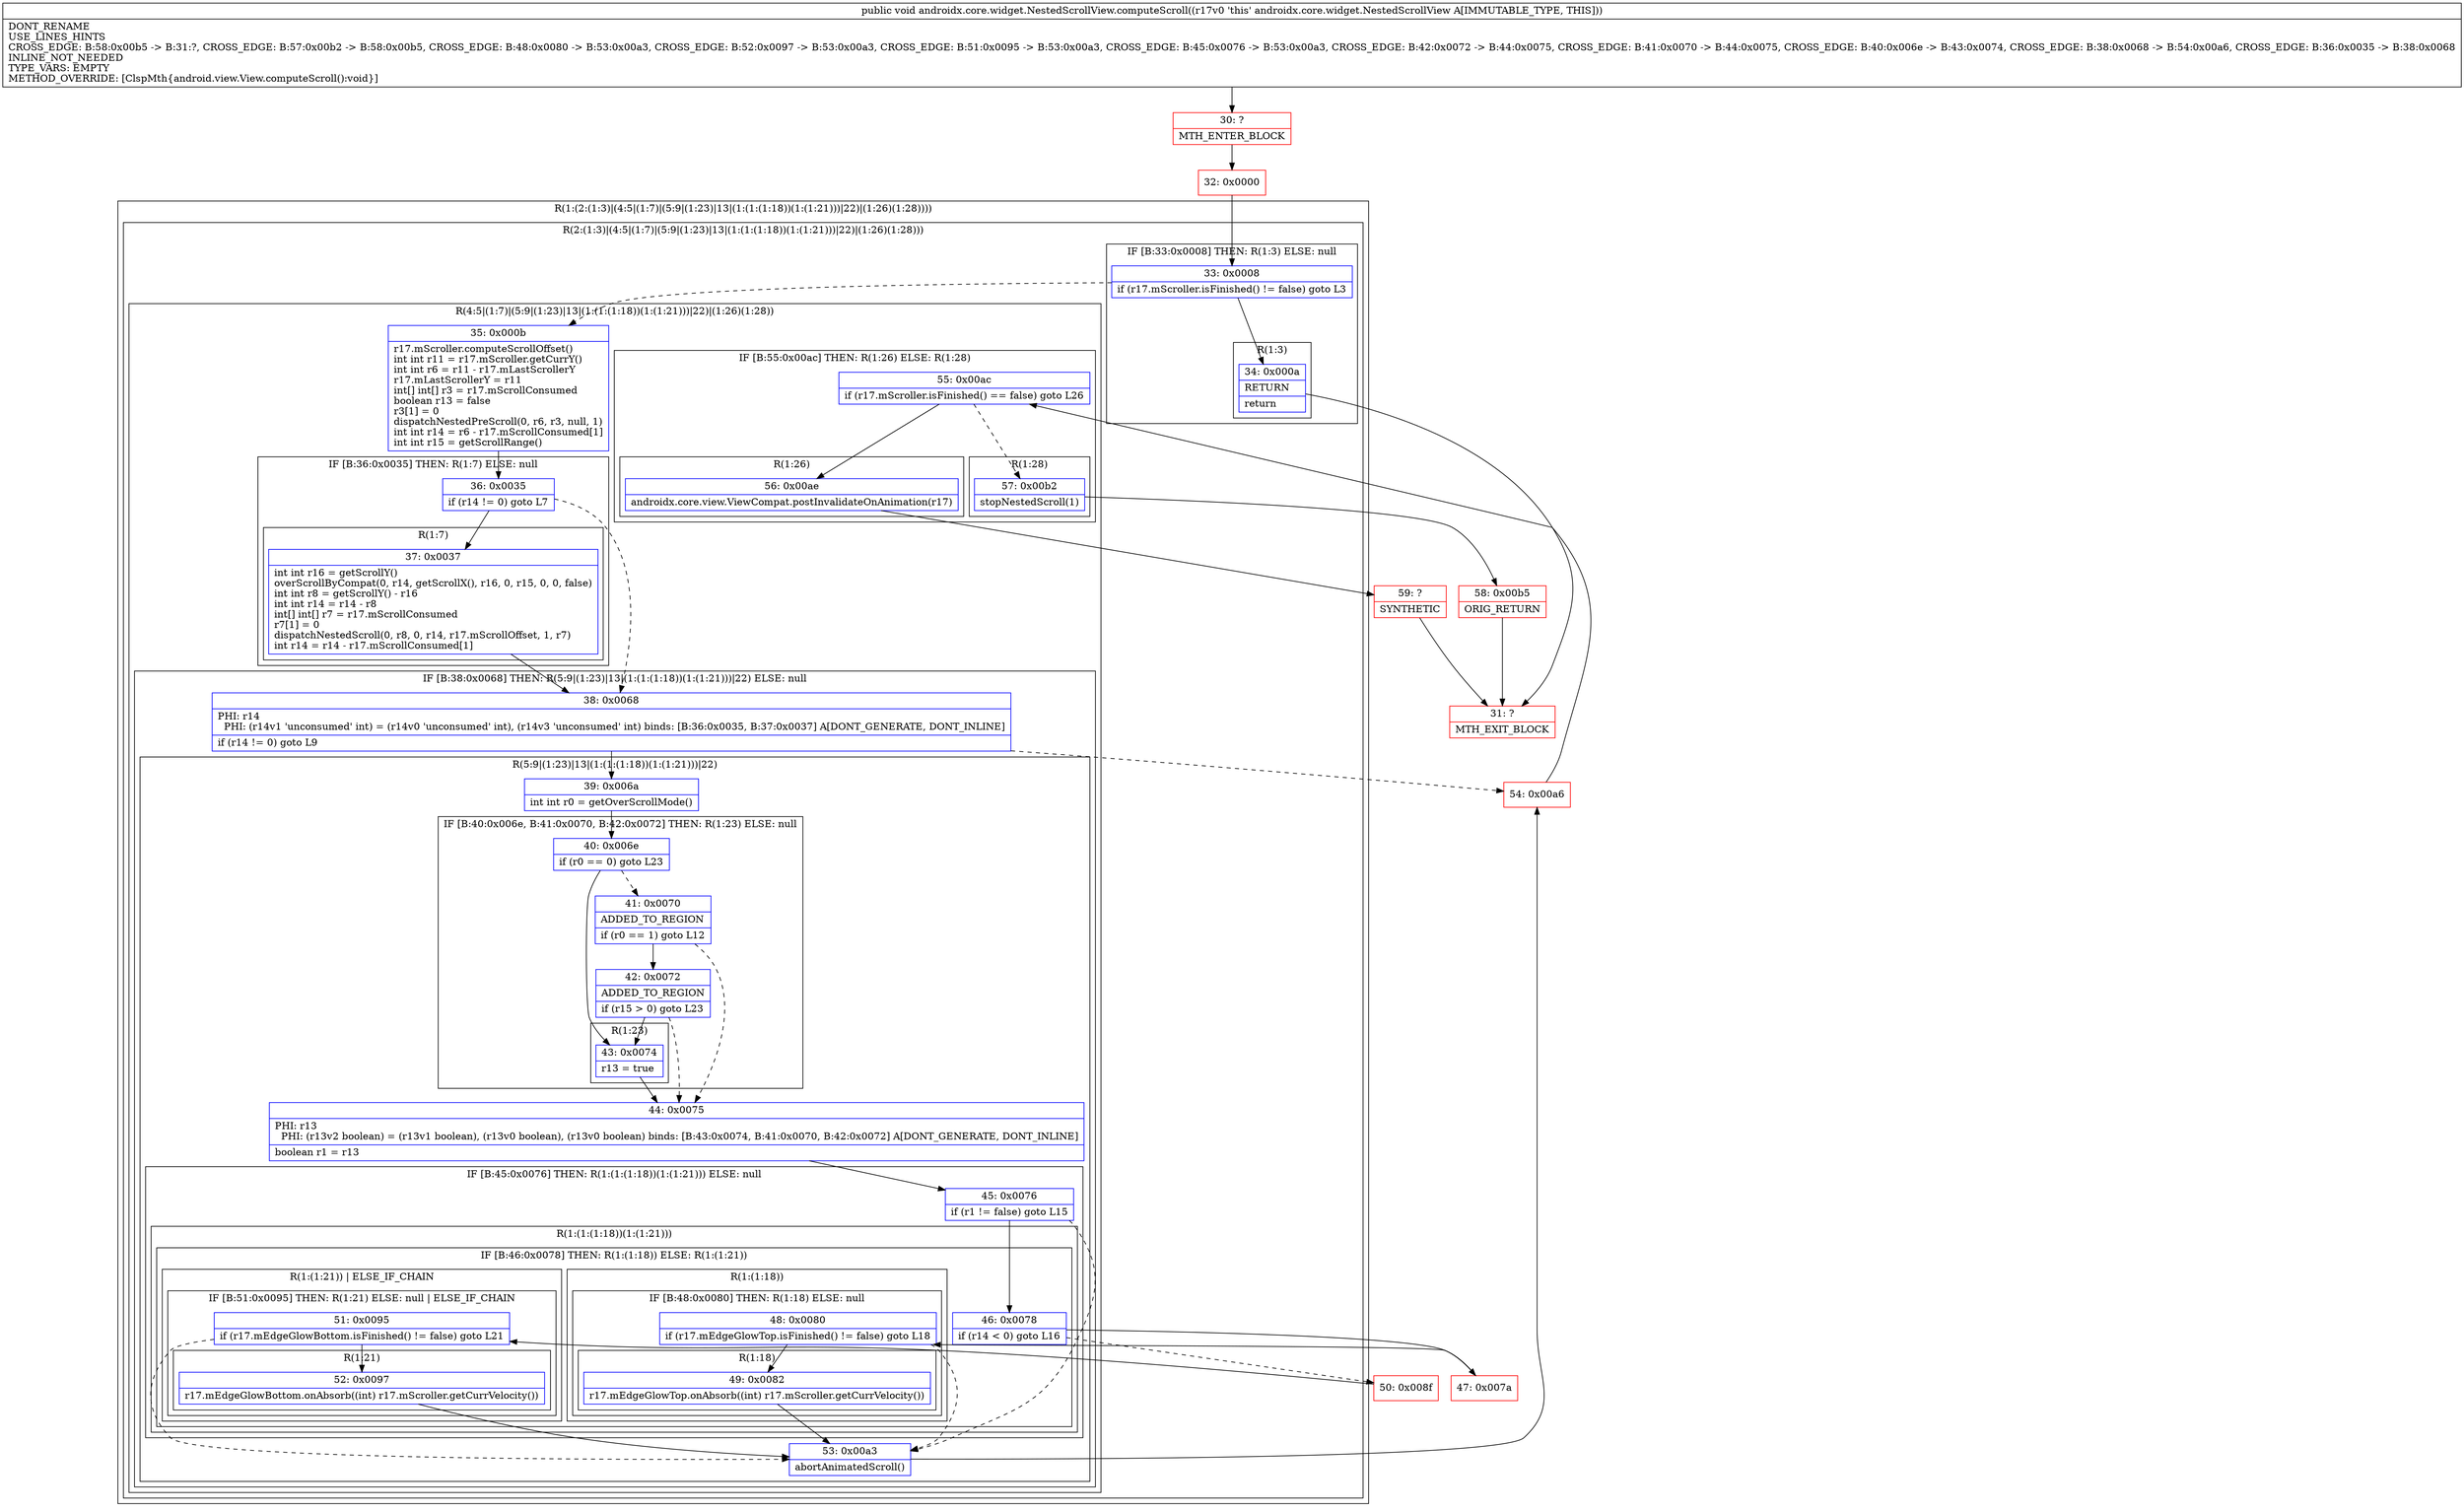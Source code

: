 digraph "CFG forandroidx.core.widget.NestedScrollView.computeScroll()V" {
subgraph cluster_Region_2118271816 {
label = "R(1:(2:(1:3)|(4:5|(1:7)|(5:9|(1:23)|13|(1:(1:(1:18))(1:(1:21)))|22)|(1:26)(1:28))))";
node [shape=record,color=blue];
subgraph cluster_Region_399905288 {
label = "R(2:(1:3)|(4:5|(1:7)|(5:9|(1:23)|13|(1:(1:(1:18))(1:(1:21)))|22)|(1:26)(1:28)))";
node [shape=record,color=blue];
subgraph cluster_IfRegion_1341065852 {
label = "IF [B:33:0x0008] THEN: R(1:3) ELSE: null";
node [shape=record,color=blue];
Node_33 [shape=record,label="{33\:\ 0x0008|if (r17.mScroller.isFinished() != false) goto L3\l}"];
subgraph cluster_Region_46845767 {
label = "R(1:3)";
node [shape=record,color=blue];
Node_34 [shape=record,label="{34\:\ 0x000a|RETURN\l|return\l}"];
}
}
subgraph cluster_Region_1616775966 {
label = "R(4:5|(1:7)|(5:9|(1:23)|13|(1:(1:(1:18))(1:(1:21)))|22)|(1:26)(1:28))";
node [shape=record,color=blue];
Node_35 [shape=record,label="{35\:\ 0x000b|r17.mScroller.computeScrollOffset()\lint int r11 = r17.mScroller.getCurrY()\lint int r6 = r11 \- r17.mLastScrollerY\lr17.mLastScrollerY = r11\lint[] int[] r3 = r17.mScrollConsumed\lboolean r13 = false\lr3[1] = 0\ldispatchNestedPreScroll(0, r6, r3, null, 1)\lint int r14 = r6 \- r17.mScrollConsumed[1]\lint int r15 = getScrollRange()\l}"];
subgraph cluster_IfRegion_1604037841 {
label = "IF [B:36:0x0035] THEN: R(1:7) ELSE: null";
node [shape=record,color=blue];
Node_36 [shape=record,label="{36\:\ 0x0035|if (r14 != 0) goto L7\l}"];
subgraph cluster_Region_1334663365 {
label = "R(1:7)";
node [shape=record,color=blue];
Node_37 [shape=record,label="{37\:\ 0x0037|int int r16 = getScrollY()\loverScrollByCompat(0, r14, getScrollX(), r16, 0, r15, 0, 0, false)\lint int r8 = getScrollY() \- r16\lint int r14 = r14 \- r8\lint[] int[] r7 = r17.mScrollConsumed\lr7[1] = 0\ldispatchNestedScroll(0, r8, 0, r14, r17.mScrollOffset, 1, r7)\lint r14 = r14 \- r17.mScrollConsumed[1]\l}"];
}
}
subgraph cluster_IfRegion_1706498314 {
label = "IF [B:38:0x0068] THEN: R(5:9|(1:23)|13|(1:(1:(1:18))(1:(1:21)))|22) ELSE: null";
node [shape=record,color=blue];
Node_38 [shape=record,label="{38\:\ 0x0068|PHI: r14 \l  PHI: (r14v1 'unconsumed' int) = (r14v0 'unconsumed' int), (r14v3 'unconsumed' int) binds: [B:36:0x0035, B:37:0x0037] A[DONT_GENERATE, DONT_INLINE]\l|if (r14 != 0) goto L9\l}"];
subgraph cluster_Region_1019708083 {
label = "R(5:9|(1:23)|13|(1:(1:(1:18))(1:(1:21)))|22)";
node [shape=record,color=blue];
Node_39 [shape=record,label="{39\:\ 0x006a|int int r0 = getOverScrollMode()\l}"];
subgraph cluster_IfRegion_1082915356 {
label = "IF [B:40:0x006e, B:41:0x0070, B:42:0x0072] THEN: R(1:23) ELSE: null";
node [shape=record,color=blue];
Node_40 [shape=record,label="{40\:\ 0x006e|if (r0 == 0) goto L23\l}"];
Node_41 [shape=record,label="{41\:\ 0x0070|ADDED_TO_REGION\l|if (r0 == 1) goto L12\l}"];
Node_42 [shape=record,label="{42\:\ 0x0072|ADDED_TO_REGION\l|if (r15 \> 0) goto L23\l}"];
subgraph cluster_Region_793946240 {
label = "R(1:23)";
node [shape=record,color=blue];
Node_43 [shape=record,label="{43\:\ 0x0074|r13 = true\l}"];
}
}
Node_44 [shape=record,label="{44\:\ 0x0075|PHI: r13 \l  PHI: (r13v2 boolean) = (r13v1 boolean), (r13v0 boolean), (r13v0 boolean) binds: [B:43:0x0074, B:41:0x0070, B:42:0x0072] A[DONT_GENERATE, DONT_INLINE]\l|boolean r1 = r13\l}"];
subgraph cluster_IfRegion_1123302392 {
label = "IF [B:45:0x0076] THEN: R(1:(1:(1:18))(1:(1:21))) ELSE: null";
node [shape=record,color=blue];
Node_45 [shape=record,label="{45\:\ 0x0076|if (r1 != false) goto L15\l}"];
subgraph cluster_Region_1853785173 {
label = "R(1:(1:(1:18))(1:(1:21)))";
node [shape=record,color=blue];
subgraph cluster_IfRegion_1709563157 {
label = "IF [B:46:0x0078] THEN: R(1:(1:18)) ELSE: R(1:(1:21))";
node [shape=record,color=blue];
Node_46 [shape=record,label="{46\:\ 0x0078|if (r14 \< 0) goto L16\l}"];
subgraph cluster_Region_1226808768 {
label = "R(1:(1:18))";
node [shape=record,color=blue];
subgraph cluster_IfRegion_2123678325 {
label = "IF [B:48:0x0080] THEN: R(1:18) ELSE: null";
node [shape=record,color=blue];
Node_48 [shape=record,label="{48\:\ 0x0080|if (r17.mEdgeGlowTop.isFinished() != false) goto L18\l}"];
subgraph cluster_Region_720407063 {
label = "R(1:18)";
node [shape=record,color=blue];
Node_49 [shape=record,label="{49\:\ 0x0082|r17.mEdgeGlowTop.onAbsorb((int) r17.mScroller.getCurrVelocity())\l}"];
}
}
}
subgraph cluster_Region_808906544 {
label = "R(1:(1:21)) | ELSE_IF_CHAIN\l";
node [shape=record,color=blue];
subgraph cluster_IfRegion_91391339 {
label = "IF [B:51:0x0095] THEN: R(1:21) ELSE: null | ELSE_IF_CHAIN\l";
node [shape=record,color=blue];
Node_51 [shape=record,label="{51\:\ 0x0095|if (r17.mEdgeGlowBottom.isFinished() != false) goto L21\l}"];
subgraph cluster_Region_1563261146 {
label = "R(1:21)";
node [shape=record,color=blue];
Node_52 [shape=record,label="{52\:\ 0x0097|r17.mEdgeGlowBottom.onAbsorb((int) r17.mScroller.getCurrVelocity())\l}"];
}
}
}
}
}
}
Node_53 [shape=record,label="{53\:\ 0x00a3|abortAnimatedScroll()\l}"];
}
}
subgraph cluster_IfRegion_1940119898 {
label = "IF [B:55:0x00ac] THEN: R(1:26) ELSE: R(1:28)";
node [shape=record,color=blue];
Node_55 [shape=record,label="{55\:\ 0x00ac|if (r17.mScroller.isFinished() == false) goto L26\l}"];
subgraph cluster_Region_1953222513 {
label = "R(1:26)";
node [shape=record,color=blue];
Node_56 [shape=record,label="{56\:\ 0x00ae|androidx.core.view.ViewCompat.postInvalidateOnAnimation(r17)\l}"];
}
subgraph cluster_Region_1696814410 {
label = "R(1:28)";
node [shape=record,color=blue];
Node_57 [shape=record,label="{57\:\ 0x00b2|stopNestedScroll(1)\l}"];
}
}
}
}
}
Node_30 [shape=record,color=red,label="{30\:\ ?|MTH_ENTER_BLOCK\l}"];
Node_32 [shape=record,color=red,label="{32\:\ 0x0000}"];
Node_31 [shape=record,color=red,label="{31\:\ ?|MTH_EXIT_BLOCK\l}"];
Node_47 [shape=record,color=red,label="{47\:\ 0x007a}"];
Node_50 [shape=record,color=red,label="{50\:\ 0x008f}"];
Node_54 [shape=record,color=red,label="{54\:\ 0x00a6}"];
Node_59 [shape=record,color=red,label="{59\:\ ?|SYNTHETIC\l}"];
Node_58 [shape=record,color=red,label="{58\:\ 0x00b5|ORIG_RETURN\l}"];
MethodNode[shape=record,label="{public void androidx.core.widget.NestedScrollView.computeScroll((r17v0 'this' androidx.core.widget.NestedScrollView A[IMMUTABLE_TYPE, THIS]))  | DONT_RENAME\lUSE_LINES_HINTS\lCROSS_EDGE: B:58:0x00b5 \-\> B:31:?, CROSS_EDGE: B:57:0x00b2 \-\> B:58:0x00b5, CROSS_EDGE: B:48:0x0080 \-\> B:53:0x00a3, CROSS_EDGE: B:52:0x0097 \-\> B:53:0x00a3, CROSS_EDGE: B:51:0x0095 \-\> B:53:0x00a3, CROSS_EDGE: B:45:0x0076 \-\> B:53:0x00a3, CROSS_EDGE: B:42:0x0072 \-\> B:44:0x0075, CROSS_EDGE: B:41:0x0070 \-\> B:44:0x0075, CROSS_EDGE: B:40:0x006e \-\> B:43:0x0074, CROSS_EDGE: B:38:0x0068 \-\> B:54:0x00a6, CROSS_EDGE: B:36:0x0035 \-\> B:38:0x0068\lINLINE_NOT_NEEDED\lTYPE_VARS: EMPTY\lMETHOD_OVERRIDE: [ClspMth\{android.view.View.computeScroll():void\}]\l}"];
MethodNode -> Node_30;Node_33 -> Node_34;
Node_33 -> Node_35[style=dashed];
Node_34 -> Node_31;
Node_35 -> Node_36;
Node_36 -> Node_37;
Node_36 -> Node_38[style=dashed];
Node_37 -> Node_38;
Node_38 -> Node_39;
Node_38 -> Node_54[style=dashed];
Node_39 -> Node_40;
Node_40 -> Node_41[style=dashed];
Node_40 -> Node_43;
Node_41 -> Node_42;
Node_41 -> Node_44[style=dashed];
Node_42 -> Node_43;
Node_42 -> Node_44[style=dashed];
Node_43 -> Node_44;
Node_44 -> Node_45;
Node_45 -> Node_46;
Node_45 -> Node_53[style=dashed];
Node_46 -> Node_47;
Node_46 -> Node_50[style=dashed];
Node_48 -> Node_49;
Node_48 -> Node_53[style=dashed];
Node_49 -> Node_53;
Node_51 -> Node_52;
Node_51 -> Node_53[style=dashed];
Node_52 -> Node_53;
Node_53 -> Node_54;
Node_55 -> Node_56;
Node_55 -> Node_57[style=dashed];
Node_56 -> Node_59;
Node_57 -> Node_58;
Node_30 -> Node_32;
Node_32 -> Node_33;
Node_47 -> Node_48;
Node_50 -> Node_51;
Node_54 -> Node_55;
Node_59 -> Node_31;
Node_58 -> Node_31;
}

